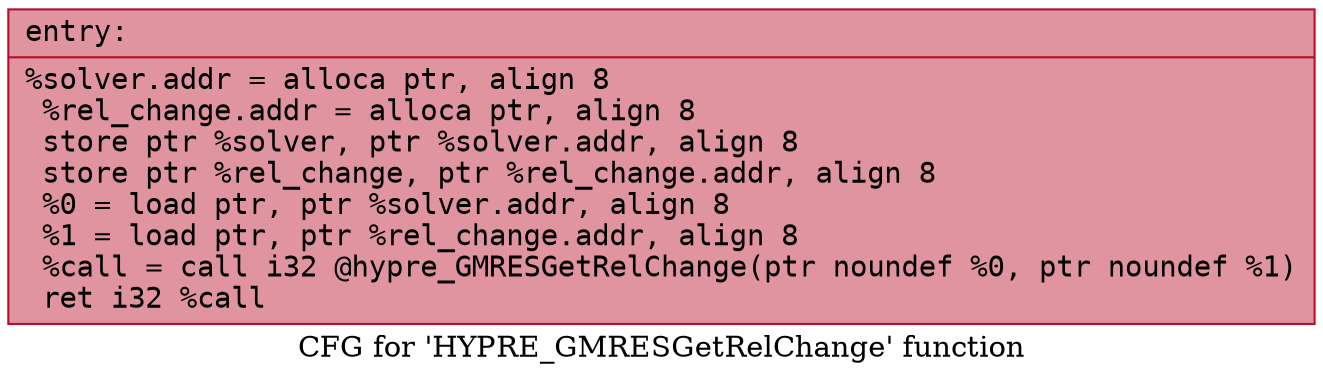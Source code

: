 digraph "CFG for 'HYPRE_GMRESGetRelChange' function" {
	label="CFG for 'HYPRE_GMRESGetRelChange' function";

	Node0x561d3dbf0460 [shape=record,color="#b70d28ff", style=filled, fillcolor="#b70d2870" fontname="Courier",label="{entry:\l|  %solver.addr = alloca ptr, align 8\l  %rel_change.addr = alloca ptr, align 8\l  store ptr %solver, ptr %solver.addr, align 8\l  store ptr %rel_change, ptr %rel_change.addr, align 8\l  %0 = load ptr, ptr %solver.addr, align 8\l  %1 = load ptr, ptr %rel_change.addr, align 8\l  %call = call i32 @hypre_GMRESGetRelChange(ptr noundef %0, ptr noundef %1)\l  ret i32 %call\l}"];
}
